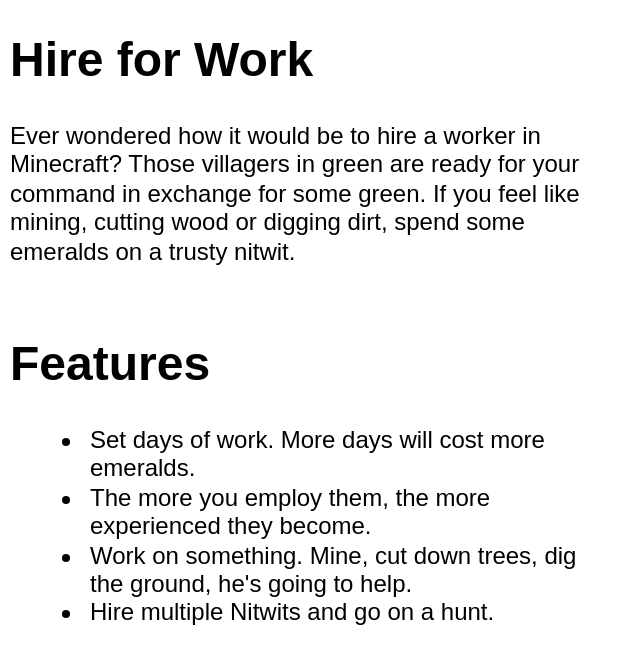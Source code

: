 <mxfile version="13.0.1" type="device" pages="2"><diagram id="NjzwMlQ3qRwPYdlp92Kn" name="Highlevel"><mxGraphModel dx="2786" dy="1916" grid="0" gridSize="10" guides="1" tooltips="1" connect="1" arrows="1" fold="1" page="1" pageScale="1" pageWidth="850" pageHeight="1100" math="0" shadow="0"><root><mxCell id="0"/><mxCell id="1" parent="0"/><mxCell id="7V6FUuRB4LRsuU3XbY3R-1" value="&lt;h1&gt;Hire for Work&lt;/h1&gt;&lt;p&gt;Ever wondered how it would be to hire a worker in Minecraft? Those villagers in green are ready for your command in exchange for some green. If you feel like mining, cutting wood or digging dirt, spend some emeralds on a trusty nitwit.&lt;/p&gt;" style="text;html=1;strokeColor=none;fillColor=none;spacing=5;spacingTop=-20;whiteSpace=wrap;overflow=hidden;rounded=0;" parent="1" vertex="1"><mxGeometry x="-1669" y="-1072" width="313" height="155" as="geometry"/></mxCell><mxCell id="7V6FUuRB4LRsuU3XbY3R-3" value="&lt;h1&gt;Features&lt;/h1&gt;&lt;p&gt;&lt;/p&gt;&lt;ul&gt;&lt;li&gt;Set days of work. More days will cost more emeralds.&lt;/li&gt;&lt;li&gt;The more you employ them, the more experienced they become.&lt;/li&gt;&lt;li&gt;Work on something. Mine, cut down trees, dig the ground, he's going to help.&lt;/li&gt;&lt;li&gt;Hire multiple Nitwits and go on a hunt.&lt;/li&gt;&lt;/ul&gt;&lt;p&gt;&lt;/p&gt;" style="text;html=1;strokeColor=none;fillColor=none;spacing=5;spacingTop=-20;whiteSpace=wrap;overflow=hidden;rounded=0;" parent="1" vertex="1"><mxGeometry x="-1669" y="-920" width="304" height="164" as="geometry"/></mxCell></root></mxGraphModel></diagram><diagram id="vB464RV_08Lf9ozM4Cp3" name="Specification"><mxGraphModel dx="1086" dy="816" grid="0" gridSize="10" guides="1" tooltips="1" connect="1" arrows="1" fold="1" page="1" pageScale="1" pageWidth="850" pageHeight="1100" math="0" shadow="0"><root><mxCell id="_c4Lma5pZLyYkASsucqg-0"/><mxCell id="_c4Lma5pZLyYkASsucqg-1" parent="_c4Lma5pZLyYkASsucqg-0"/><mxCell id="nsv-_76a1vqTxqwUOsnS-0" value="&lt;pre&gt;The Nitwit entity:&lt;/pre&gt;&lt;pre style=&quot;line-height: 0%&quot;&gt;* VillagerEntity.getVillagerData.getProfession == VillagerProfession.NITWIT&lt;/pre&gt;&lt;pre style=&quot;line-height: 0%&quot;&gt;&lt;br&gt;&lt;/pre&gt;&lt;pre style=&quot;line-height: 0%&quot;&gt;#1 Initial tasks:&lt;/pre&gt;&lt;pre style=&quot;line-height: 0%&quot;&gt;* NITWIT.setOffers(new MerchantOffers(&amp;lt;offer list of the days&amp;gt;))&lt;/pre&gt;&lt;pre style=&quot;line-height: 0%&quot;&gt;  (This way, the villager will have an offer and he stays next to you with GUI open)&lt;/pre&gt;&lt;pre style=&quot;line-height: 0%&quot;&gt;&lt;br&gt;&lt;/pre&gt;&lt;pre style=&quot;line-height: 0%&quot;&gt;#2 Start interaction&lt;/pre&gt;&lt;pre style=&quot;line-height: 0%&quot;&gt;* On right-click, show up the GUI&lt;/pre&gt;&lt;pre style=&quot;line-height: 0%&quot;&gt;  There are two ways:&lt;/pre&gt;&lt;pre style=&quot;line-height: 0%&quot;&gt;    * Enable the offers of the villager and override the screen (MerchantScreen) somehow (BETTER)&lt;/pre&gt;&lt;pre style=&quot;line-height: 0%&quot;&gt;    * Create a totally new GUI and show it from custom code (FALLBACK)&lt;/pre&gt;&lt;pre style=&quot;line-height: 0%&quot;&gt;* List possible times for hiring on the screen:&lt;/pre&gt;&lt;pre style=&quot;line-height: 0%&quot;&gt;&lt;br&gt;&lt;/pre&gt;&lt;pre style=&quot;line-height: 0%&quot;&gt;&lt;br&gt;&lt;/pre&gt;&lt;pre style=&quot;line-height: 0%&quot;&gt;&lt;br&gt;&lt;/pre&gt;&lt;pre style=&quot;line-height: 0%&quot;&gt;&lt;br&gt;&lt;/pre&gt;&lt;pre style=&quot;line-height: 0%&quot;&gt;&lt;br&gt;&lt;/pre&gt;&lt;pre style=&quot;line-height: 0%&quot;&gt;&lt;br&gt;&lt;/pre&gt;&lt;pre style=&quot;line-height: 0%&quot;&gt;&lt;br&gt;&lt;/pre&gt;&lt;pre style=&quot;line-height: 0%&quot;&gt;&lt;br&gt;&lt;/pre&gt;&lt;pre style=&quot;line-height: 0%&quot;&gt;&lt;br&gt;&lt;/pre&gt;&lt;pre style=&quot;line-height: 0%&quot;&gt;&lt;br&gt;&lt;/pre&gt;&lt;pre style=&quot;line-height: 0%&quot;&gt;&lt;br&gt;&lt;/pre&gt;&lt;pre style=&quot;line-height: 0%&quot;&gt;&lt;br&gt;&lt;/pre&gt;&lt;pre style=&quot;line-height: 0%&quot;&gt;&lt;br&gt;&lt;/pre&gt;&lt;pre style=&quot;line-height: 0%&quot;&gt;&lt;br&gt;&lt;/pre&gt;&lt;pre style=&quot;line-height: 0%&quot;&gt;&lt;br&gt;&lt;/pre&gt;&lt;pre style=&quot;line-height: 0%&quot;&gt;#3 &lt;/pre&gt;" style="text;html=1;strokeColor=none;fillColor=none;spacing=5;spacingTop=-20;whiteSpace=wrap;overflow=hidden;rounded=0;" vertex="1" parent="_c4Lma5pZLyYkASsucqg-1"><mxGeometry x="27" y="17" width="799" height="612" as="geometry"/></mxCell><mxCell id="nsv-_76a1vqTxqwUOsnS-2" value="&lt;table cellpadding=&quot;4&quot; cellspacing=&quot;0&quot; border=&quot;1&quot; style=&quot;font-size: 1em ; width: 100% ; height: 100%&quot;&gt;&lt;tbody&gt;&lt;tr&gt;&lt;th&gt;Emerald&lt;/th&gt;&lt;th&gt;Days of work&lt;/th&gt;&lt;/tr&gt;&lt;tr&gt;&lt;td&gt;1&lt;/td&gt;&lt;td&gt;1&lt;/td&gt;&lt;/tr&gt;&lt;tr&gt;&lt;td&gt;2&lt;/td&gt;&lt;td&gt;3&lt;/td&gt;&lt;/tr&gt;&lt;tr&gt;&lt;td&gt;3&lt;/td&gt;&lt;td&gt;5&lt;/td&gt;&lt;/tr&gt;&lt;tr&gt;&lt;td&gt;4&lt;/td&gt;&lt;td&gt;10&lt;/td&gt;&lt;/tr&gt;&lt;tr&gt;&lt;td&gt;5&lt;/td&gt;&lt;td&gt;20&lt;/td&gt;&lt;/tr&gt;&lt;/tbody&gt;&lt;/table&gt; " style="verticalAlign=top;align=left;overflow=fill;fontSize=12;fontFamily=Helvetica;html=1" vertex="1" parent="_c4Lma5pZLyYkASsucqg-1"><mxGeometry x="51" y="194" width="248" height="147" as="geometry"/></mxCell></root></mxGraphModel></diagram></mxfile>